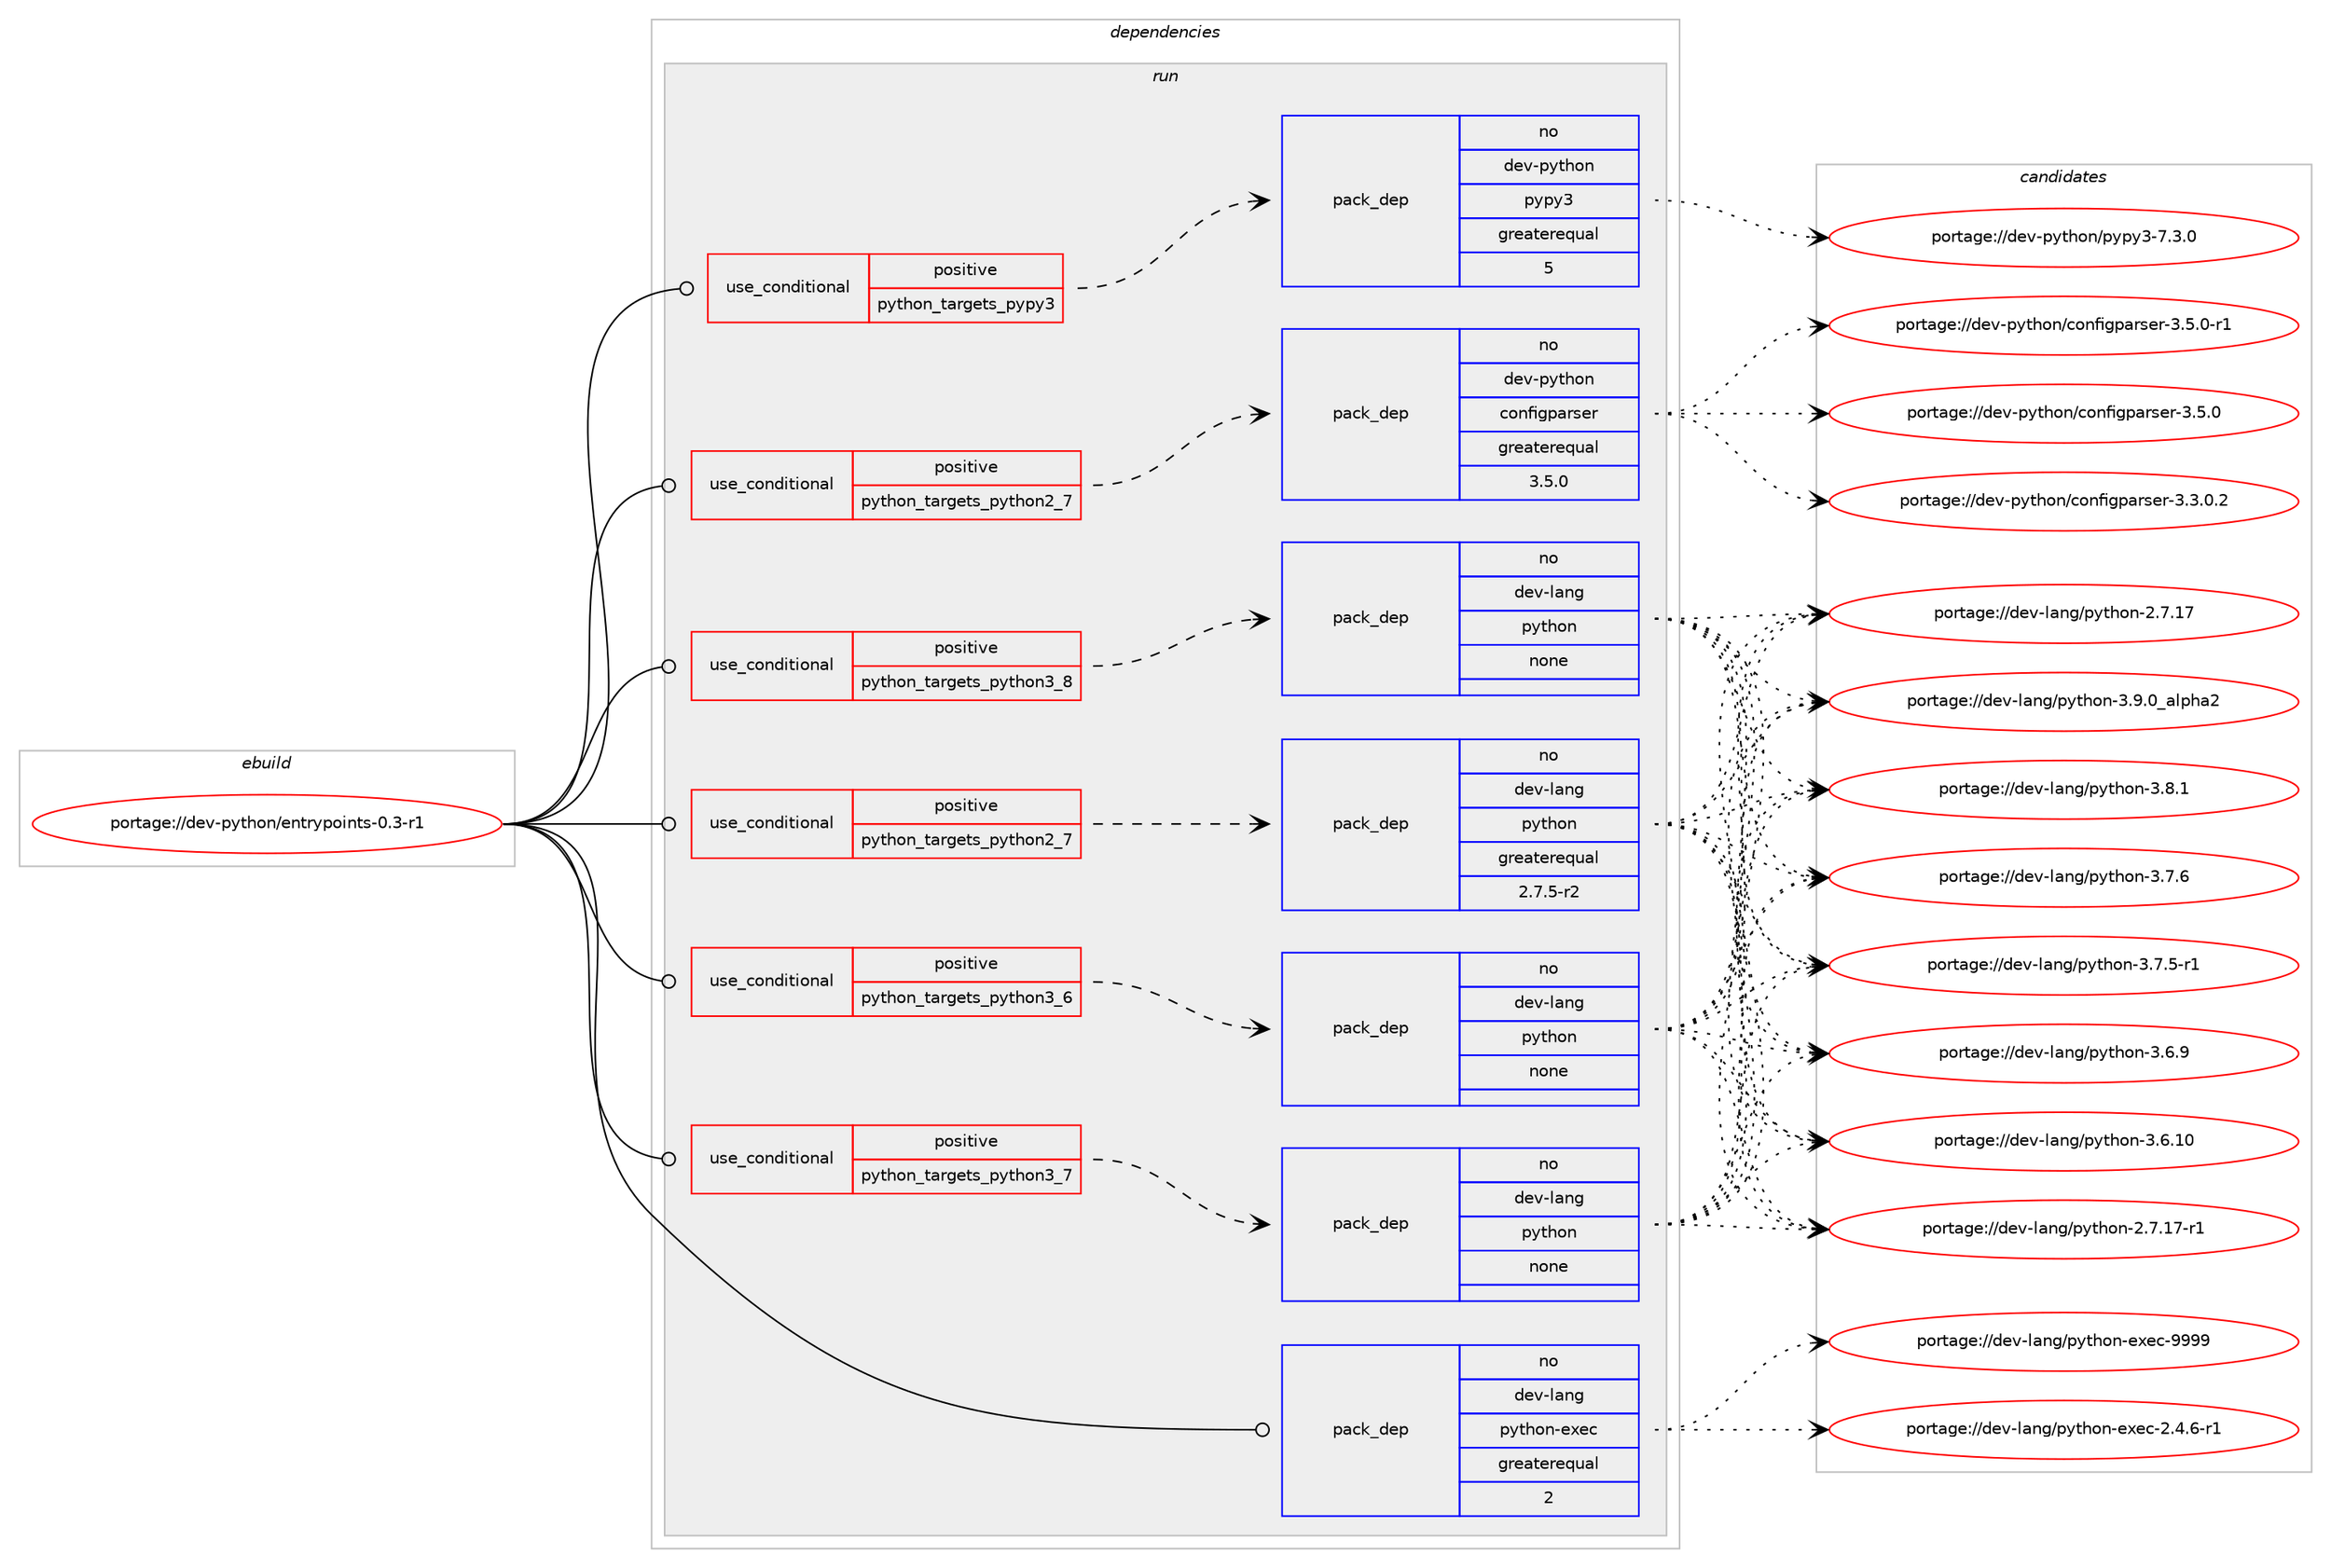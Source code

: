 digraph prolog {

# *************
# Graph options
# *************

newrank=true;
concentrate=true;
compound=true;
graph [rankdir=LR,fontname=Helvetica,fontsize=10,ranksep=1.5];#, ranksep=2.5, nodesep=0.2];
edge  [arrowhead=vee];
node  [fontname=Helvetica,fontsize=10];

# **********
# The ebuild
# **********

subgraph cluster_leftcol {
color=gray;
rank=same;
label=<<i>ebuild</i>>;
id [label="portage://dev-python/entrypoints-0.3-r1", color=red, width=4, href="../dev-python/entrypoints-0.3-r1.svg"];
}

# ****************
# The dependencies
# ****************

subgraph cluster_midcol {
color=gray;
label=<<i>dependencies</i>>;
subgraph cluster_compile {
fillcolor="#eeeeee";
style=filled;
label=<<i>compile</i>>;
}
subgraph cluster_compileandrun {
fillcolor="#eeeeee";
style=filled;
label=<<i>compile and run</i>>;
}
subgraph cluster_run {
fillcolor="#eeeeee";
style=filled;
label=<<i>run</i>>;
subgraph cond116316 {
dependency462361 [label=<<TABLE BORDER="0" CELLBORDER="1" CELLSPACING="0" CELLPADDING="4"><TR><TD ROWSPAN="3" CELLPADDING="10">use_conditional</TD></TR><TR><TD>positive</TD></TR><TR><TD>python_targets_pypy3</TD></TR></TABLE>>, shape=none, color=red];
subgraph pack341054 {
dependency462362 [label=<<TABLE BORDER="0" CELLBORDER="1" CELLSPACING="0" CELLPADDING="4" WIDTH="220"><TR><TD ROWSPAN="6" CELLPADDING="30">pack_dep</TD></TR><TR><TD WIDTH="110">no</TD></TR><TR><TD>dev-python</TD></TR><TR><TD>pypy3</TD></TR><TR><TD>greaterequal</TD></TR><TR><TD>5</TD></TR></TABLE>>, shape=none, color=blue];
}
dependency462361:e -> dependency462362:w [weight=20,style="dashed",arrowhead="vee"];
}
id:e -> dependency462361:w [weight=20,style="solid",arrowhead="odot"];
subgraph cond116317 {
dependency462363 [label=<<TABLE BORDER="0" CELLBORDER="1" CELLSPACING="0" CELLPADDING="4"><TR><TD ROWSPAN="3" CELLPADDING="10">use_conditional</TD></TR><TR><TD>positive</TD></TR><TR><TD>python_targets_python2_7</TD></TR></TABLE>>, shape=none, color=red];
subgraph pack341055 {
dependency462364 [label=<<TABLE BORDER="0" CELLBORDER="1" CELLSPACING="0" CELLPADDING="4" WIDTH="220"><TR><TD ROWSPAN="6" CELLPADDING="30">pack_dep</TD></TR><TR><TD WIDTH="110">no</TD></TR><TR><TD>dev-lang</TD></TR><TR><TD>python</TD></TR><TR><TD>greaterequal</TD></TR><TR><TD>2.7.5-r2</TD></TR></TABLE>>, shape=none, color=blue];
}
dependency462363:e -> dependency462364:w [weight=20,style="dashed",arrowhead="vee"];
}
id:e -> dependency462363:w [weight=20,style="solid",arrowhead="odot"];
subgraph cond116318 {
dependency462365 [label=<<TABLE BORDER="0" CELLBORDER="1" CELLSPACING="0" CELLPADDING="4"><TR><TD ROWSPAN="3" CELLPADDING="10">use_conditional</TD></TR><TR><TD>positive</TD></TR><TR><TD>python_targets_python2_7</TD></TR></TABLE>>, shape=none, color=red];
subgraph pack341056 {
dependency462366 [label=<<TABLE BORDER="0" CELLBORDER="1" CELLSPACING="0" CELLPADDING="4" WIDTH="220"><TR><TD ROWSPAN="6" CELLPADDING="30">pack_dep</TD></TR><TR><TD WIDTH="110">no</TD></TR><TR><TD>dev-python</TD></TR><TR><TD>configparser</TD></TR><TR><TD>greaterequal</TD></TR><TR><TD>3.5.0</TD></TR></TABLE>>, shape=none, color=blue];
}
dependency462365:e -> dependency462366:w [weight=20,style="dashed",arrowhead="vee"];
}
id:e -> dependency462365:w [weight=20,style="solid",arrowhead="odot"];
subgraph cond116319 {
dependency462367 [label=<<TABLE BORDER="0" CELLBORDER="1" CELLSPACING="0" CELLPADDING="4"><TR><TD ROWSPAN="3" CELLPADDING="10">use_conditional</TD></TR><TR><TD>positive</TD></TR><TR><TD>python_targets_python3_6</TD></TR></TABLE>>, shape=none, color=red];
subgraph pack341057 {
dependency462368 [label=<<TABLE BORDER="0" CELLBORDER="1" CELLSPACING="0" CELLPADDING="4" WIDTH="220"><TR><TD ROWSPAN="6" CELLPADDING="30">pack_dep</TD></TR><TR><TD WIDTH="110">no</TD></TR><TR><TD>dev-lang</TD></TR><TR><TD>python</TD></TR><TR><TD>none</TD></TR><TR><TD></TD></TR></TABLE>>, shape=none, color=blue];
}
dependency462367:e -> dependency462368:w [weight=20,style="dashed",arrowhead="vee"];
}
id:e -> dependency462367:w [weight=20,style="solid",arrowhead="odot"];
subgraph cond116320 {
dependency462369 [label=<<TABLE BORDER="0" CELLBORDER="1" CELLSPACING="0" CELLPADDING="4"><TR><TD ROWSPAN="3" CELLPADDING="10">use_conditional</TD></TR><TR><TD>positive</TD></TR><TR><TD>python_targets_python3_7</TD></TR></TABLE>>, shape=none, color=red];
subgraph pack341058 {
dependency462370 [label=<<TABLE BORDER="0" CELLBORDER="1" CELLSPACING="0" CELLPADDING="4" WIDTH="220"><TR><TD ROWSPAN="6" CELLPADDING="30">pack_dep</TD></TR><TR><TD WIDTH="110">no</TD></TR><TR><TD>dev-lang</TD></TR><TR><TD>python</TD></TR><TR><TD>none</TD></TR><TR><TD></TD></TR></TABLE>>, shape=none, color=blue];
}
dependency462369:e -> dependency462370:w [weight=20,style="dashed",arrowhead="vee"];
}
id:e -> dependency462369:w [weight=20,style="solid",arrowhead="odot"];
subgraph cond116321 {
dependency462371 [label=<<TABLE BORDER="0" CELLBORDER="1" CELLSPACING="0" CELLPADDING="4"><TR><TD ROWSPAN="3" CELLPADDING="10">use_conditional</TD></TR><TR><TD>positive</TD></TR><TR><TD>python_targets_python3_8</TD></TR></TABLE>>, shape=none, color=red];
subgraph pack341059 {
dependency462372 [label=<<TABLE BORDER="0" CELLBORDER="1" CELLSPACING="0" CELLPADDING="4" WIDTH="220"><TR><TD ROWSPAN="6" CELLPADDING="30">pack_dep</TD></TR><TR><TD WIDTH="110">no</TD></TR><TR><TD>dev-lang</TD></TR><TR><TD>python</TD></TR><TR><TD>none</TD></TR><TR><TD></TD></TR></TABLE>>, shape=none, color=blue];
}
dependency462371:e -> dependency462372:w [weight=20,style="dashed",arrowhead="vee"];
}
id:e -> dependency462371:w [weight=20,style="solid",arrowhead="odot"];
subgraph pack341060 {
dependency462373 [label=<<TABLE BORDER="0" CELLBORDER="1" CELLSPACING="0" CELLPADDING="4" WIDTH="220"><TR><TD ROWSPAN="6" CELLPADDING="30">pack_dep</TD></TR><TR><TD WIDTH="110">no</TD></TR><TR><TD>dev-lang</TD></TR><TR><TD>python-exec</TD></TR><TR><TD>greaterequal</TD></TR><TR><TD>2</TD></TR></TABLE>>, shape=none, color=blue];
}
id:e -> dependency462373:w [weight=20,style="solid",arrowhead="odot"];
}
}

# **************
# The candidates
# **************

subgraph cluster_choices {
rank=same;
color=gray;
label=<<i>candidates</i>>;

subgraph choice341054 {
color=black;
nodesep=1;
choice100101118451121211161041111104711212111212151455546514648 [label="portage://dev-python/pypy3-7.3.0", color=red, width=4,href="../dev-python/pypy3-7.3.0.svg"];
dependency462362:e -> choice100101118451121211161041111104711212111212151455546514648:w [style=dotted,weight="100"];
}
subgraph choice341055 {
color=black;
nodesep=1;
choice10010111845108971101034711212111610411111045514657464895971081121049750 [label="portage://dev-lang/python-3.9.0_alpha2", color=red, width=4,href="../dev-lang/python-3.9.0_alpha2.svg"];
choice100101118451089711010347112121116104111110455146564649 [label="portage://dev-lang/python-3.8.1", color=red, width=4,href="../dev-lang/python-3.8.1.svg"];
choice100101118451089711010347112121116104111110455146554654 [label="portage://dev-lang/python-3.7.6", color=red, width=4,href="../dev-lang/python-3.7.6.svg"];
choice1001011184510897110103471121211161041111104551465546534511449 [label="portage://dev-lang/python-3.7.5-r1", color=red, width=4,href="../dev-lang/python-3.7.5-r1.svg"];
choice100101118451089711010347112121116104111110455146544657 [label="portage://dev-lang/python-3.6.9", color=red, width=4,href="../dev-lang/python-3.6.9.svg"];
choice10010111845108971101034711212111610411111045514654464948 [label="portage://dev-lang/python-3.6.10", color=red, width=4,href="../dev-lang/python-3.6.10.svg"];
choice100101118451089711010347112121116104111110455046554649554511449 [label="portage://dev-lang/python-2.7.17-r1", color=red, width=4,href="../dev-lang/python-2.7.17-r1.svg"];
choice10010111845108971101034711212111610411111045504655464955 [label="portage://dev-lang/python-2.7.17", color=red, width=4,href="../dev-lang/python-2.7.17.svg"];
dependency462364:e -> choice10010111845108971101034711212111610411111045514657464895971081121049750:w [style=dotted,weight="100"];
dependency462364:e -> choice100101118451089711010347112121116104111110455146564649:w [style=dotted,weight="100"];
dependency462364:e -> choice100101118451089711010347112121116104111110455146554654:w [style=dotted,weight="100"];
dependency462364:e -> choice1001011184510897110103471121211161041111104551465546534511449:w [style=dotted,weight="100"];
dependency462364:e -> choice100101118451089711010347112121116104111110455146544657:w [style=dotted,weight="100"];
dependency462364:e -> choice10010111845108971101034711212111610411111045514654464948:w [style=dotted,weight="100"];
dependency462364:e -> choice100101118451089711010347112121116104111110455046554649554511449:w [style=dotted,weight="100"];
dependency462364:e -> choice10010111845108971101034711212111610411111045504655464955:w [style=dotted,weight="100"];
}
subgraph choice341056 {
color=black;
nodesep=1;
choice100101118451121211161041111104799111110102105103112971141151011144551465346484511449 [label="portage://dev-python/configparser-3.5.0-r1", color=red, width=4,href="../dev-python/configparser-3.5.0-r1.svg"];
choice10010111845112121116104111110479911111010210510311297114115101114455146534648 [label="portage://dev-python/configparser-3.5.0", color=red, width=4,href="../dev-python/configparser-3.5.0.svg"];
choice100101118451121211161041111104799111110102105103112971141151011144551465146484650 [label="portage://dev-python/configparser-3.3.0.2", color=red, width=4,href="../dev-python/configparser-3.3.0.2.svg"];
dependency462366:e -> choice100101118451121211161041111104799111110102105103112971141151011144551465346484511449:w [style=dotted,weight="100"];
dependency462366:e -> choice10010111845112121116104111110479911111010210510311297114115101114455146534648:w [style=dotted,weight="100"];
dependency462366:e -> choice100101118451121211161041111104799111110102105103112971141151011144551465146484650:w [style=dotted,weight="100"];
}
subgraph choice341057 {
color=black;
nodesep=1;
choice10010111845108971101034711212111610411111045514657464895971081121049750 [label="portage://dev-lang/python-3.9.0_alpha2", color=red, width=4,href="../dev-lang/python-3.9.0_alpha2.svg"];
choice100101118451089711010347112121116104111110455146564649 [label="portage://dev-lang/python-3.8.1", color=red, width=4,href="../dev-lang/python-3.8.1.svg"];
choice100101118451089711010347112121116104111110455146554654 [label="portage://dev-lang/python-3.7.6", color=red, width=4,href="../dev-lang/python-3.7.6.svg"];
choice1001011184510897110103471121211161041111104551465546534511449 [label="portage://dev-lang/python-3.7.5-r1", color=red, width=4,href="../dev-lang/python-3.7.5-r1.svg"];
choice100101118451089711010347112121116104111110455146544657 [label="portage://dev-lang/python-3.6.9", color=red, width=4,href="../dev-lang/python-3.6.9.svg"];
choice10010111845108971101034711212111610411111045514654464948 [label="portage://dev-lang/python-3.6.10", color=red, width=4,href="../dev-lang/python-3.6.10.svg"];
choice100101118451089711010347112121116104111110455046554649554511449 [label="portage://dev-lang/python-2.7.17-r1", color=red, width=4,href="../dev-lang/python-2.7.17-r1.svg"];
choice10010111845108971101034711212111610411111045504655464955 [label="portage://dev-lang/python-2.7.17", color=red, width=4,href="../dev-lang/python-2.7.17.svg"];
dependency462368:e -> choice10010111845108971101034711212111610411111045514657464895971081121049750:w [style=dotted,weight="100"];
dependency462368:e -> choice100101118451089711010347112121116104111110455146564649:w [style=dotted,weight="100"];
dependency462368:e -> choice100101118451089711010347112121116104111110455146554654:w [style=dotted,weight="100"];
dependency462368:e -> choice1001011184510897110103471121211161041111104551465546534511449:w [style=dotted,weight="100"];
dependency462368:e -> choice100101118451089711010347112121116104111110455146544657:w [style=dotted,weight="100"];
dependency462368:e -> choice10010111845108971101034711212111610411111045514654464948:w [style=dotted,weight="100"];
dependency462368:e -> choice100101118451089711010347112121116104111110455046554649554511449:w [style=dotted,weight="100"];
dependency462368:e -> choice10010111845108971101034711212111610411111045504655464955:w [style=dotted,weight="100"];
}
subgraph choice341058 {
color=black;
nodesep=1;
choice10010111845108971101034711212111610411111045514657464895971081121049750 [label="portage://dev-lang/python-3.9.0_alpha2", color=red, width=4,href="../dev-lang/python-3.9.0_alpha2.svg"];
choice100101118451089711010347112121116104111110455146564649 [label="portage://dev-lang/python-3.8.1", color=red, width=4,href="../dev-lang/python-3.8.1.svg"];
choice100101118451089711010347112121116104111110455146554654 [label="portage://dev-lang/python-3.7.6", color=red, width=4,href="../dev-lang/python-3.7.6.svg"];
choice1001011184510897110103471121211161041111104551465546534511449 [label="portage://dev-lang/python-3.7.5-r1", color=red, width=4,href="../dev-lang/python-3.7.5-r1.svg"];
choice100101118451089711010347112121116104111110455146544657 [label="portage://dev-lang/python-3.6.9", color=red, width=4,href="../dev-lang/python-3.6.9.svg"];
choice10010111845108971101034711212111610411111045514654464948 [label="portage://dev-lang/python-3.6.10", color=red, width=4,href="../dev-lang/python-3.6.10.svg"];
choice100101118451089711010347112121116104111110455046554649554511449 [label="portage://dev-lang/python-2.7.17-r1", color=red, width=4,href="../dev-lang/python-2.7.17-r1.svg"];
choice10010111845108971101034711212111610411111045504655464955 [label="portage://dev-lang/python-2.7.17", color=red, width=4,href="../dev-lang/python-2.7.17.svg"];
dependency462370:e -> choice10010111845108971101034711212111610411111045514657464895971081121049750:w [style=dotted,weight="100"];
dependency462370:e -> choice100101118451089711010347112121116104111110455146564649:w [style=dotted,weight="100"];
dependency462370:e -> choice100101118451089711010347112121116104111110455146554654:w [style=dotted,weight="100"];
dependency462370:e -> choice1001011184510897110103471121211161041111104551465546534511449:w [style=dotted,weight="100"];
dependency462370:e -> choice100101118451089711010347112121116104111110455146544657:w [style=dotted,weight="100"];
dependency462370:e -> choice10010111845108971101034711212111610411111045514654464948:w [style=dotted,weight="100"];
dependency462370:e -> choice100101118451089711010347112121116104111110455046554649554511449:w [style=dotted,weight="100"];
dependency462370:e -> choice10010111845108971101034711212111610411111045504655464955:w [style=dotted,weight="100"];
}
subgraph choice341059 {
color=black;
nodesep=1;
choice10010111845108971101034711212111610411111045514657464895971081121049750 [label="portage://dev-lang/python-3.9.0_alpha2", color=red, width=4,href="../dev-lang/python-3.9.0_alpha2.svg"];
choice100101118451089711010347112121116104111110455146564649 [label="portage://dev-lang/python-3.8.1", color=red, width=4,href="../dev-lang/python-3.8.1.svg"];
choice100101118451089711010347112121116104111110455146554654 [label="portage://dev-lang/python-3.7.6", color=red, width=4,href="../dev-lang/python-3.7.6.svg"];
choice1001011184510897110103471121211161041111104551465546534511449 [label="portage://dev-lang/python-3.7.5-r1", color=red, width=4,href="../dev-lang/python-3.7.5-r1.svg"];
choice100101118451089711010347112121116104111110455146544657 [label="portage://dev-lang/python-3.6.9", color=red, width=4,href="../dev-lang/python-3.6.9.svg"];
choice10010111845108971101034711212111610411111045514654464948 [label="portage://dev-lang/python-3.6.10", color=red, width=4,href="../dev-lang/python-3.6.10.svg"];
choice100101118451089711010347112121116104111110455046554649554511449 [label="portage://dev-lang/python-2.7.17-r1", color=red, width=4,href="../dev-lang/python-2.7.17-r1.svg"];
choice10010111845108971101034711212111610411111045504655464955 [label="portage://dev-lang/python-2.7.17", color=red, width=4,href="../dev-lang/python-2.7.17.svg"];
dependency462372:e -> choice10010111845108971101034711212111610411111045514657464895971081121049750:w [style=dotted,weight="100"];
dependency462372:e -> choice100101118451089711010347112121116104111110455146564649:w [style=dotted,weight="100"];
dependency462372:e -> choice100101118451089711010347112121116104111110455146554654:w [style=dotted,weight="100"];
dependency462372:e -> choice1001011184510897110103471121211161041111104551465546534511449:w [style=dotted,weight="100"];
dependency462372:e -> choice100101118451089711010347112121116104111110455146544657:w [style=dotted,weight="100"];
dependency462372:e -> choice10010111845108971101034711212111610411111045514654464948:w [style=dotted,weight="100"];
dependency462372:e -> choice100101118451089711010347112121116104111110455046554649554511449:w [style=dotted,weight="100"];
dependency462372:e -> choice10010111845108971101034711212111610411111045504655464955:w [style=dotted,weight="100"];
}
subgraph choice341060 {
color=black;
nodesep=1;
choice10010111845108971101034711212111610411111045101120101994557575757 [label="portage://dev-lang/python-exec-9999", color=red, width=4,href="../dev-lang/python-exec-9999.svg"];
choice10010111845108971101034711212111610411111045101120101994550465246544511449 [label="portage://dev-lang/python-exec-2.4.6-r1", color=red, width=4,href="../dev-lang/python-exec-2.4.6-r1.svg"];
dependency462373:e -> choice10010111845108971101034711212111610411111045101120101994557575757:w [style=dotted,weight="100"];
dependency462373:e -> choice10010111845108971101034711212111610411111045101120101994550465246544511449:w [style=dotted,weight="100"];
}
}

}
